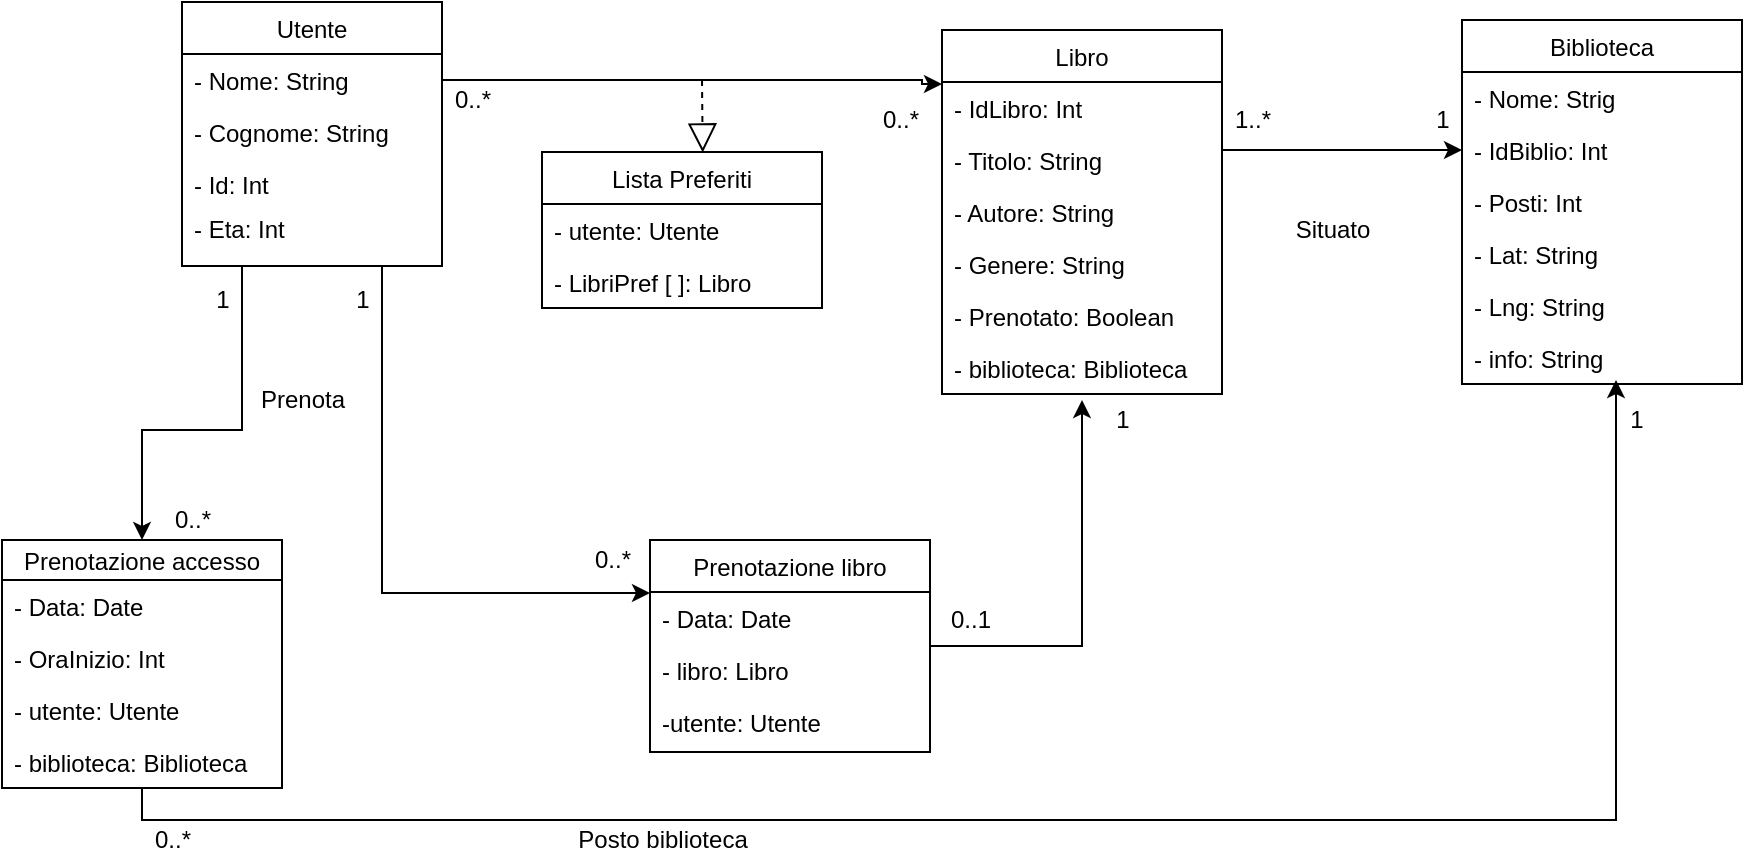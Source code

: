 <mxfile version="14.4.3" type="device"><diagram id="d2w0XdMkLcdnMQr0E1Wp" name="Pagina-1"><mxGraphModel dx="1008" dy="482" grid="1" gridSize="10" guides="1" tooltips="1" connect="1" arrows="1" fold="1" page="1" pageScale="1" pageWidth="827" pageHeight="1169" math="0" shadow="0"><root><mxCell id="0"/><mxCell id="1" parent="0"/><mxCell id="5Ld-XRQP3E9Lg5cCZHIY-30" style="edgeStyle=orthogonalEdgeStyle;rounded=0;orthogonalLoop=1;jettySize=auto;html=1;entryX=0.5;entryY=0;entryDx=0;entryDy=0;" parent="1" source="5Ld-XRQP3E9Lg5cCZHIY-1" target="5Ld-XRQP3E9Lg5cCZHIY-14" edge="1"><mxGeometry relative="1" as="geometry"><Array as="points"><mxPoint x="140" y="225"/><mxPoint x="90" y="225"/></Array></mxGeometry></mxCell><mxCell id="5Ld-XRQP3E9Lg5cCZHIY-31" style="edgeStyle=orthogonalEdgeStyle;rounded=0;orthogonalLoop=1;jettySize=auto;html=1;entryX=0;entryY=0.25;entryDx=0;entryDy=0;" parent="1" source="5Ld-XRQP3E9Lg5cCZHIY-1" target="5Ld-XRQP3E9Lg5cCZHIY-18" edge="1"><mxGeometry relative="1" as="geometry"><Array as="points"><mxPoint x="210" y="307"/></Array></mxGeometry></mxCell><mxCell id="5Ld-XRQP3E9Lg5cCZHIY-68" style="edgeStyle=orthogonalEdgeStyle;rounded=0;orthogonalLoop=1;jettySize=auto;html=1;" parent="1" source="5Ld-XRQP3E9Lg5cCZHIY-1" edge="1"><mxGeometry relative="1" as="geometry"><mxPoint x="490" y="52" as="targetPoint"/><Array as="points"><mxPoint x="480" y="50"/><mxPoint x="480" y="52"/></Array></mxGeometry></mxCell><mxCell id="5Ld-XRQP3E9Lg5cCZHIY-1" value="Utente" style="swimlane;fontStyle=0;childLayout=stackLayout;horizontal=1;startSize=26;fillColor=none;horizontalStack=0;resizeParent=1;resizeParentMax=0;resizeLast=0;collapsible=1;marginBottom=0;" parent="1" vertex="1"><mxGeometry x="110" y="11" width="130" height="132" as="geometry"/></mxCell><mxCell id="5Ld-XRQP3E9Lg5cCZHIY-2" value="- Nome: String" style="text;strokeColor=none;fillColor=none;align=left;verticalAlign=top;spacingLeft=4;spacingRight=4;overflow=hidden;rotatable=0;points=[[0,0.5],[1,0.5]];portConstraint=eastwest;" parent="5Ld-XRQP3E9Lg5cCZHIY-1" vertex="1"><mxGeometry y="26" width="130" height="26" as="geometry"/></mxCell><mxCell id="5Ld-XRQP3E9Lg5cCZHIY-3" value="- Cognome: String" style="text;strokeColor=none;fillColor=none;align=left;verticalAlign=top;spacingLeft=4;spacingRight=4;overflow=hidden;rotatable=0;points=[[0,0.5],[1,0.5]];portConstraint=eastwest;" parent="5Ld-XRQP3E9Lg5cCZHIY-1" vertex="1"><mxGeometry y="52" width="130" height="26" as="geometry"/></mxCell><mxCell id="5Ld-XRQP3E9Lg5cCZHIY-4" value="- Id: Int" style="text;strokeColor=none;fillColor=none;align=left;verticalAlign=top;spacingLeft=4;spacingRight=4;overflow=hidden;rotatable=0;points=[[0,0.5],[1,0.5]];portConstraint=eastwest;" parent="5Ld-XRQP3E9Lg5cCZHIY-1" vertex="1"><mxGeometry y="78" width="130" height="22" as="geometry"/></mxCell><mxCell id="5Ld-XRQP3E9Lg5cCZHIY-5" value="- Eta: Int" style="text;strokeColor=none;fillColor=none;align=left;verticalAlign=top;spacingLeft=4;spacingRight=4;overflow=hidden;rotatable=0;points=[[0,0.5],[1,0.5]];portConstraint=eastwest;" parent="5Ld-XRQP3E9Lg5cCZHIY-1" vertex="1"><mxGeometry y="100" width="130" height="32" as="geometry"/></mxCell><mxCell id="5Ld-XRQP3E9Lg5cCZHIY-6" value="Libro" style="swimlane;fontStyle=0;childLayout=stackLayout;horizontal=1;startSize=26;fillColor=none;horizontalStack=0;resizeParent=1;resizeParentMax=0;resizeLast=0;collapsible=1;marginBottom=0;" parent="1" vertex="1"><mxGeometry x="490" y="25" width="140" height="182" as="geometry"/></mxCell><mxCell id="5Ld-XRQP3E9Lg5cCZHIY-9" value="- IdLibro: Int" style="text;strokeColor=none;fillColor=none;align=left;verticalAlign=top;spacingLeft=4;spacingRight=4;overflow=hidden;rotatable=0;points=[[0,0.5],[1,0.5]];portConstraint=eastwest;" parent="5Ld-XRQP3E9Lg5cCZHIY-6" vertex="1"><mxGeometry y="26" width="140" height="26" as="geometry"/></mxCell><mxCell id="5Ld-XRQP3E9Lg5cCZHIY-7" value="- Titolo: String" style="text;strokeColor=none;fillColor=none;align=left;verticalAlign=top;spacingLeft=4;spacingRight=4;overflow=hidden;rotatable=0;points=[[0,0.5],[1,0.5]];portConstraint=eastwest;" parent="5Ld-XRQP3E9Lg5cCZHIY-6" vertex="1"><mxGeometry y="52" width="140" height="26" as="geometry"/></mxCell><mxCell id="5Ld-XRQP3E9Lg5cCZHIY-8" value="- Autore: String" style="text;strokeColor=none;fillColor=none;align=left;verticalAlign=top;spacingLeft=4;spacingRight=4;overflow=hidden;rotatable=0;points=[[0,0.5],[1,0.5]];portConstraint=eastwest;" parent="5Ld-XRQP3E9Lg5cCZHIY-6" vertex="1"><mxGeometry y="78" width="140" height="26" as="geometry"/></mxCell><mxCell id="5Ld-XRQP3E9Lg5cCZHIY-22" value="- Genere: String " style="text;strokeColor=none;fillColor=none;align=left;verticalAlign=top;spacingLeft=4;spacingRight=4;overflow=hidden;rotatable=0;points=[[0,0.5],[1,0.5]];portConstraint=eastwest;" parent="5Ld-XRQP3E9Lg5cCZHIY-6" vertex="1"><mxGeometry y="104" width="140" height="26" as="geometry"/></mxCell><mxCell id="5Ld-XRQP3E9Lg5cCZHIY-77" value="- Prenotato: Boolean" style="text;strokeColor=none;fillColor=none;align=left;verticalAlign=top;spacingLeft=4;spacingRight=4;overflow=hidden;rotatable=0;points=[[0,0.5],[1,0.5]];portConstraint=eastwest;" parent="5Ld-XRQP3E9Lg5cCZHIY-6" vertex="1"><mxGeometry y="130" width="140" height="26" as="geometry"/></mxCell><mxCell id="5Ld-XRQP3E9Lg5cCZHIY-67" value="- biblioteca: Biblioteca" style="text;strokeColor=none;fillColor=none;align=left;verticalAlign=top;spacingLeft=4;spacingRight=4;overflow=hidden;rotatable=0;points=[[0,0.5],[1,0.5]];portConstraint=eastwest;" parent="5Ld-XRQP3E9Lg5cCZHIY-6" vertex="1"><mxGeometry y="156" width="140" height="26" as="geometry"/></mxCell><mxCell id="5Ld-XRQP3E9Lg5cCZHIY-10" value="Biblioteca" style="swimlane;fontStyle=0;childLayout=stackLayout;horizontal=1;startSize=26;fillColor=none;horizontalStack=0;resizeParent=1;resizeParentMax=0;resizeLast=0;collapsible=1;marginBottom=0;" parent="1" vertex="1"><mxGeometry x="750" y="20" width="140" height="182" as="geometry"/></mxCell><mxCell id="5Ld-XRQP3E9Lg5cCZHIY-11" value="- Nome: Strig" style="text;strokeColor=none;fillColor=none;align=left;verticalAlign=top;spacingLeft=4;spacingRight=4;overflow=hidden;rotatable=0;points=[[0,0.5],[1,0.5]];portConstraint=eastwest;" parent="5Ld-XRQP3E9Lg5cCZHIY-10" vertex="1"><mxGeometry y="26" width="140" height="26" as="geometry"/></mxCell><mxCell id="5Ld-XRQP3E9Lg5cCZHIY-12" value="- IdBiblio: Int" style="text;strokeColor=none;fillColor=none;align=left;verticalAlign=top;spacingLeft=4;spacingRight=4;overflow=hidden;rotatable=0;points=[[0,0.5],[1,0.5]];portConstraint=eastwest;" parent="5Ld-XRQP3E9Lg5cCZHIY-10" vertex="1"><mxGeometry y="52" width="140" height="26" as="geometry"/></mxCell><mxCell id="y0KUuwnaIRWnjvci5GXW-1" value="- Posti: Int" style="text;strokeColor=none;fillColor=none;align=left;verticalAlign=top;spacingLeft=4;spacingRight=4;overflow=hidden;rotatable=0;points=[[0,0.5],[1,0.5]];portConstraint=eastwest;" parent="5Ld-XRQP3E9Lg5cCZHIY-10" vertex="1"><mxGeometry y="78" width="140" height="26" as="geometry"/></mxCell><mxCell id="5Ld-XRQP3E9Lg5cCZHIY-13" value="- Lat: String" style="text;strokeColor=none;fillColor=none;align=left;verticalAlign=top;spacingLeft=4;spacingRight=4;overflow=hidden;rotatable=0;points=[[0,0.5],[1,0.5]];portConstraint=eastwest;" parent="5Ld-XRQP3E9Lg5cCZHIY-10" vertex="1"><mxGeometry y="104" width="140" height="26" as="geometry"/></mxCell><mxCell id="5Ld-XRQP3E9Lg5cCZHIY-23" value="- Lng: String" style="text;strokeColor=none;fillColor=none;align=left;verticalAlign=top;spacingLeft=4;spacingRight=4;overflow=hidden;rotatable=0;points=[[0,0.5],[1,0.5]];portConstraint=eastwest;" parent="5Ld-XRQP3E9Lg5cCZHIY-10" vertex="1"><mxGeometry y="130" width="140" height="26" as="geometry"/></mxCell><mxCell id="5Ld-XRQP3E9Lg5cCZHIY-76" value="- info: String" style="text;strokeColor=none;fillColor=none;align=left;verticalAlign=top;spacingLeft=4;spacingRight=4;overflow=hidden;rotatable=0;points=[[0,0.5],[1,0.5]];portConstraint=eastwest;" parent="5Ld-XRQP3E9Lg5cCZHIY-10" vertex="1"><mxGeometry y="156" width="140" height="26" as="geometry"/></mxCell><mxCell id="5Ld-XRQP3E9Lg5cCZHIY-32" style="edgeStyle=orthogonalEdgeStyle;rounded=0;orthogonalLoop=1;jettySize=auto;html=1;" parent="1" source="5Ld-XRQP3E9Lg5cCZHIY-14" edge="1"><mxGeometry relative="1" as="geometry"><mxPoint x="827" y="200" as="targetPoint"/><Array as="points"><mxPoint x="90" y="420"/><mxPoint x="827" y="420"/></Array></mxGeometry></mxCell><mxCell id="5Ld-XRQP3E9Lg5cCZHIY-14" value="Prenotazione accesso" style="swimlane;fontStyle=0;childLayout=stackLayout;horizontal=1;startSize=20;fillColor=none;horizontalStack=0;resizeParent=1;resizeParentMax=0;resizeLast=0;collapsible=1;marginBottom=0;" parent="1" vertex="1"><mxGeometry x="20" y="280" width="140" height="124" as="geometry"/></mxCell><mxCell id="5Ld-XRQP3E9Lg5cCZHIY-15" value="- Data: Date" style="text;strokeColor=none;fillColor=none;align=left;verticalAlign=top;spacingLeft=4;spacingRight=4;overflow=hidden;rotatable=0;points=[[0,0.5],[1,0.5]];portConstraint=eastwest;" parent="5Ld-XRQP3E9Lg5cCZHIY-14" vertex="1"><mxGeometry y="20" width="140" height="26" as="geometry"/></mxCell><mxCell id="5Ld-XRQP3E9Lg5cCZHIY-16" value="- OraInizio: Int" style="text;strokeColor=none;fillColor=none;align=left;verticalAlign=top;spacingLeft=4;spacingRight=4;overflow=hidden;rotatable=0;points=[[0,0.5],[1,0.5]];portConstraint=eastwest;" parent="5Ld-XRQP3E9Lg5cCZHIY-14" vertex="1"><mxGeometry y="46" width="140" height="26" as="geometry"/></mxCell><mxCell id="5Ld-XRQP3E9Lg5cCZHIY-65" value="- utente: Utente" style="text;strokeColor=none;fillColor=none;align=left;verticalAlign=top;spacingLeft=4;spacingRight=4;overflow=hidden;rotatable=0;points=[[0,0.5],[1,0.5]];portConstraint=eastwest;" parent="5Ld-XRQP3E9Lg5cCZHIY-14" vertex="1"><mxGeometry y="72" width="140" height="26" as="geometry"/></mxCell><mxCell id="5Ld-XRQP3E9Lg5cCZHIY-66" value="- biblioteca: Biblioteca" style="text;strokeColor=none;fillColor=none;align=left;verticalAlign=top;spacingLeft=4;spacingRight=4;overflow=hidden;rotatable=0;points=[[0,0.5],[1,0.5]];portConstraint=eastwest;" parent="5Ld-XRQP3E9Lg5cCZHIY-14" vertex="1"><mxGeometry y="98" width="140" height="26" as="geometry"/></mxCell><mxCell id="5Ld-XRQP3E9Lg5cCZHIY-26" style="edgeStyle=orthogonalEdgeStyle;rounded=0;orthogonalLoop=1;jettySize=auto;html=1;" parent="1" source="5Ld-XRQP3E9Lg5cCZHIY-18" edge="1"><mxGeometry relative="1" as="geometry"><mxPoint x="560" y="210" as="targetPoint"/><Array as="points"><mxPoint x="560" y="333"/></Array></mxGeometry></mxCell><mxCell id="5Ld-XRQP3E9Lg5cCZHIY-18" value="Prenotazione libro" style="swimlane;fontStyle=0;childLayout=stackLayout;horizontal=1;startSize=26;fillColor=none;horizontalStack=0;resizeParent=1;resizeParentMax=0;resizeLast=0;collapsible=1;marginBottom=0;" parent="1" vertex="1"><mxGeometry x="344" y="280" width="140" height="106" as="geometry"/></mxCell><mxCell id="5Ld-XRQP3E9Lg5cCZHIY-19" value="- Data: Date" style="text;strokeColor=none;fillColor=none;align=left;verticalAlign=top;spacingLeft=4;spacingRight=4;overflow=hidden;rotatable=0;points=[[0,0.5],[1,0.5]];portConstraint=eastwest;" parent="5Ld-XRQP3E9Lg5cCZHIY-18" vertex="1"><mxGeometry y="26" width="140" height="26" as="geometry"/></mxCell><mxCell id="5Ld-XRQP3E9Lg5cCZHIY-63" value="- libro: Libro" style="text;strokeColor=none;fillColor=none;align=left;verticalAlign=top;spacingLeft=4;spacingRight=4;overflow=hidden;rotatable=0;points=[[0,0.5],[1,0.5]];portConstraint=eastwest;" parent="5Ld-XRQP3E9Lg5cCZHIY-18" vertex="1"><mxGeometry y="52" width="140" height="26" as="geometry"/></mxCell><mxCell id="5Ld-XRQP3E9Lg5cCZHIY-64" value="-utente: Utente" style="text;strokeColor=none;fillColor=none;align=left;verticalAlign=top;spacingLeft=4;spacingRight=4;overflow=hidden;rotatable=0;points=[[0,0.5],[1,0.5]];portConstraint=eastwest;" parent="5Ld-XRQP3E9Lg5cCZHIY-18" vertex="1"><mxGeometry y="78" width="140" height="28" as="geometry"/></mxCell><mxCell id="5Ld-XRQP3E9Lg5cCZHIY-28" style="edgeStyle=orthogonalEdgeStyle;rounded=0;orthogonalLoop=1;jettySize=auto;html=1;entryX=0;entryY=0.5;entryDx=0;entryDy=0;" parent="1" source="5Ld-XRQP3E9Lg5cCZHIY-8" target="5Ld-XRQP3E9Lg5cCZHIY-12" edge="1"><mxGeometry relative="1" as="geometry"><Array as="points"><mxPoint x="630" y="85"/></Array></mxGeometry></mxCell><mxCell id="5Ld-XRQP3E9Lg5cCZHIY-33" value="Prenota" style="text;html=1;align=center;verticalAlign=middle;resizable=0;points=[];autosize=1;" parent="1" vertex="1"><mxGeometry x="140" y="200" width="60" height="20" as="geometry"/></mxCell><mxCell id="5Ld-XRQP3E9Lg5cCZHIY-34" value="Posto biblioteca" style="text;html=1;align=center;verticalAlign=middle;resizable=0;points=[];autosize=1;" parent="1" vertex="1"><mxGeometry x="300" y="420" width="100" height="20" as="geometry"/></mxCell><mxCell id="5Ld-XRQP3E9Lg5cCZHIY-35" value="Situato" style="text;html=1;align=center;verticalAlign=middle;resizable=0;points=[];autosize=1;" parent="1" vertex="1"><mxGeometry x="660" y="115" width="50" height="20" as="geometry"/></mxCell><mxCell id="5Ld-XRQP3E9Lg5cCZHIY-37" value="0..*" style="text;html=1;align=center;verticalAlign=middle;resizable=0;points=[];autosize=1;" parent="1" vertex="1"><mxGeometry x="100" y="260" width="30" height="20" as="geometry"/></mxCell><mxCell id="5Ld-XRQP3E9Lg5cCZHIY-38" value="1" style="text;html=1;align=center;verticalAlign=middle;resizable=0;points=[];autosize=1;" parent="1" vertex="1"><mxGeometry x="190" y="150" width="20" height="20" as="geometry"/></mxCell><mxCell id="5Ld-XRQP3E9Lg5cCZHIY-39" value="0..*" style="text;html=1;align=center;verticalAlign=middle;resizable=0;points=[];autosize=1;" parent="1" vertex="1"><mxGeometry x="310" y="280" width="30" height="20" as="geometry"/></mxCell><mxCell id="5Ld-XRQP3E9Lg5cCZHIY-40" value="1" style="text;html=1;align=center;verticalAlign=middle;resizable=0;points=[];autosize=1;" parent="1" vertex="1"><mxGeometry x="827" y="210" width="20" height="20" as="geometry"/></mxCell><mxCell id="5Ld-XRQP3E9Lg5cCZHIY-41" value="0..*" style="text;html=1;align=center;verticalAlign=middle;resizable=0;points=[];autosize=1;" parent="1" vertex="1"><mxGeometry x="90" y="420" width="30" height="20" as="geometry"/></mxCell><mxCell id="5Ld-XRQP3E9Lg5cCZHIY-42" value="0..1" style="text;html=1;align=center;verticalAlign=middle;resizable=0;points=[];autosize=1;" parent="1" vertex="1"><mxGeometry x="484" y="310" width="40" height="20" as="geometry"/></mxCell><mxCell id="5Ld-XRQP3E9Lg5cCZHIY-43" value="1" style="text;html=1;align=center;verticalAlign=middle;resizable=0;points=[];autosize=1;" parent="1" vertex="1"><mxGeometry x="730" y="60" width="20" height="20" as="geometry"/></mxCell><mxCell id="5Ld-XRQP3E9Lg5cCZHIY-44" value="1..*" style="text;html=1;align=center;verticalAlign=middle;resizable=0;points=[];autosize=1;" parent="1" vertex="1"><mxGeometry x="630" y="60" width="30" height="20" as="geometry"/></mxCell><mxCell id="5Ld-XRQP3E9Lg5cCZHIY-45" value="1" style="text;html=1;align=center;verticalAlign=middle;resizable=0;points=[];autosize=1;" parent="1" vertex="1"><mxGeometry x="570" y="210" width="20" height="20" as="geometry"/></mxCell><mxCell id="5Ld-XRQP3E9Lg5cCZHIY-46" value="1" style="text;html=1;align=center;verticalAlign=middle;resizable=0;points=[];autosize=1;" parent="1" vertex="1"><mxGeometry x="120" y="150" width="20" height="20" as="geometry"/></mxCell><mxCell id="5Ld-XRQP3E9Lg5cCZHIY-48" value="0..*" style="text;html=1;align=center;verticalAlign=middle;resizable=0;points=[];autosize=1;" parent="1" vertex="1"><mxGeometry x="240" y="50" width="30" height="20" as="geometry"/></mxCell><mxCell id="5Ld-XRQP3E9Lg5cCZHIY-49" value="0..*" style="text;html=1;align=center;verticalAlign=middle;resizable=0;points=[];autosize=1;" parent="1" vertex="1"><mxGeometry x="454" y="60" width="30" height="20" as="geometry"/></mxCell><mxCell id="5Ld-XRQP3E9Lg5cCZHIY-53" value="Lista Preferiti" style="swimlane;fontStyle=0;childLayout=stackLayout;horizontal=1;startSize=26;fillColor=none;horizontalStack=0;resizeParent=1;resizeParentMax=0;resizeLast=0;collapsible=1;marginBottom=0;" parent="1" vertex="1"><mxGeometry x="290" y="86" width="140" height="78" as="geometry"/></mxCell><mxCell id="5Ld-XRQP3E9Lg5cCZHIY-54" value="- utente: Utente" style="text;strokeColor=none;fillColor=none;align=left;verticalAlign=top;spacingLeft=4;spacingRight=4;overflow=hidden;rotatable=0;points=[[0,0.5],[1,0.5]];portConstraint=eastwest;" parent="5Ld-XRQP3E9Lg5cCZHIY-53" vertex="1"><mxGeometry y="26" width="140" height="26" as="geometry"/></mxCell><mxCell id="5Ld-XRQP3E9Lg5cCZHIY-55" value="- LibriPref [ ]: Libro" style="text;strokeColor=none;fillColor=none;align=left;verticalAlign=top;spacingLeft=4;spacingRight=4;overflow=hidden;rotatable=0;points=[[0,0.5],[1,0.5]];portConstraint=eastwest;" parent="5Ld-XRQP3E9Lg5cCZHIY-53" vertex="1"><mxGeometry y="52" width="140" height="26" as="geometry"/></mxCell><mxCell id="5Ld-XRQP3E9Lg5cCZHIY-59" value="" style="endArrow=block;dashed=1;endFill=0;endSize=12;html=1;entryX=0.574;entryY=0.003;entryDx=0;entryDy=0;entryPerimeter=0;" parent="1" target="5Ld-XRQP3E9Lg5cCZHIY-53" edge="1"><mxGeometry width="160" relative="1" as="geometry"><mxPoint x="370" y="50" as="sourcePoint"/><mxPoint x="490" y="250" as="targetPoint"/></mxGeometry></mxCell></root></mxGraphModel></diagram></mxfile>